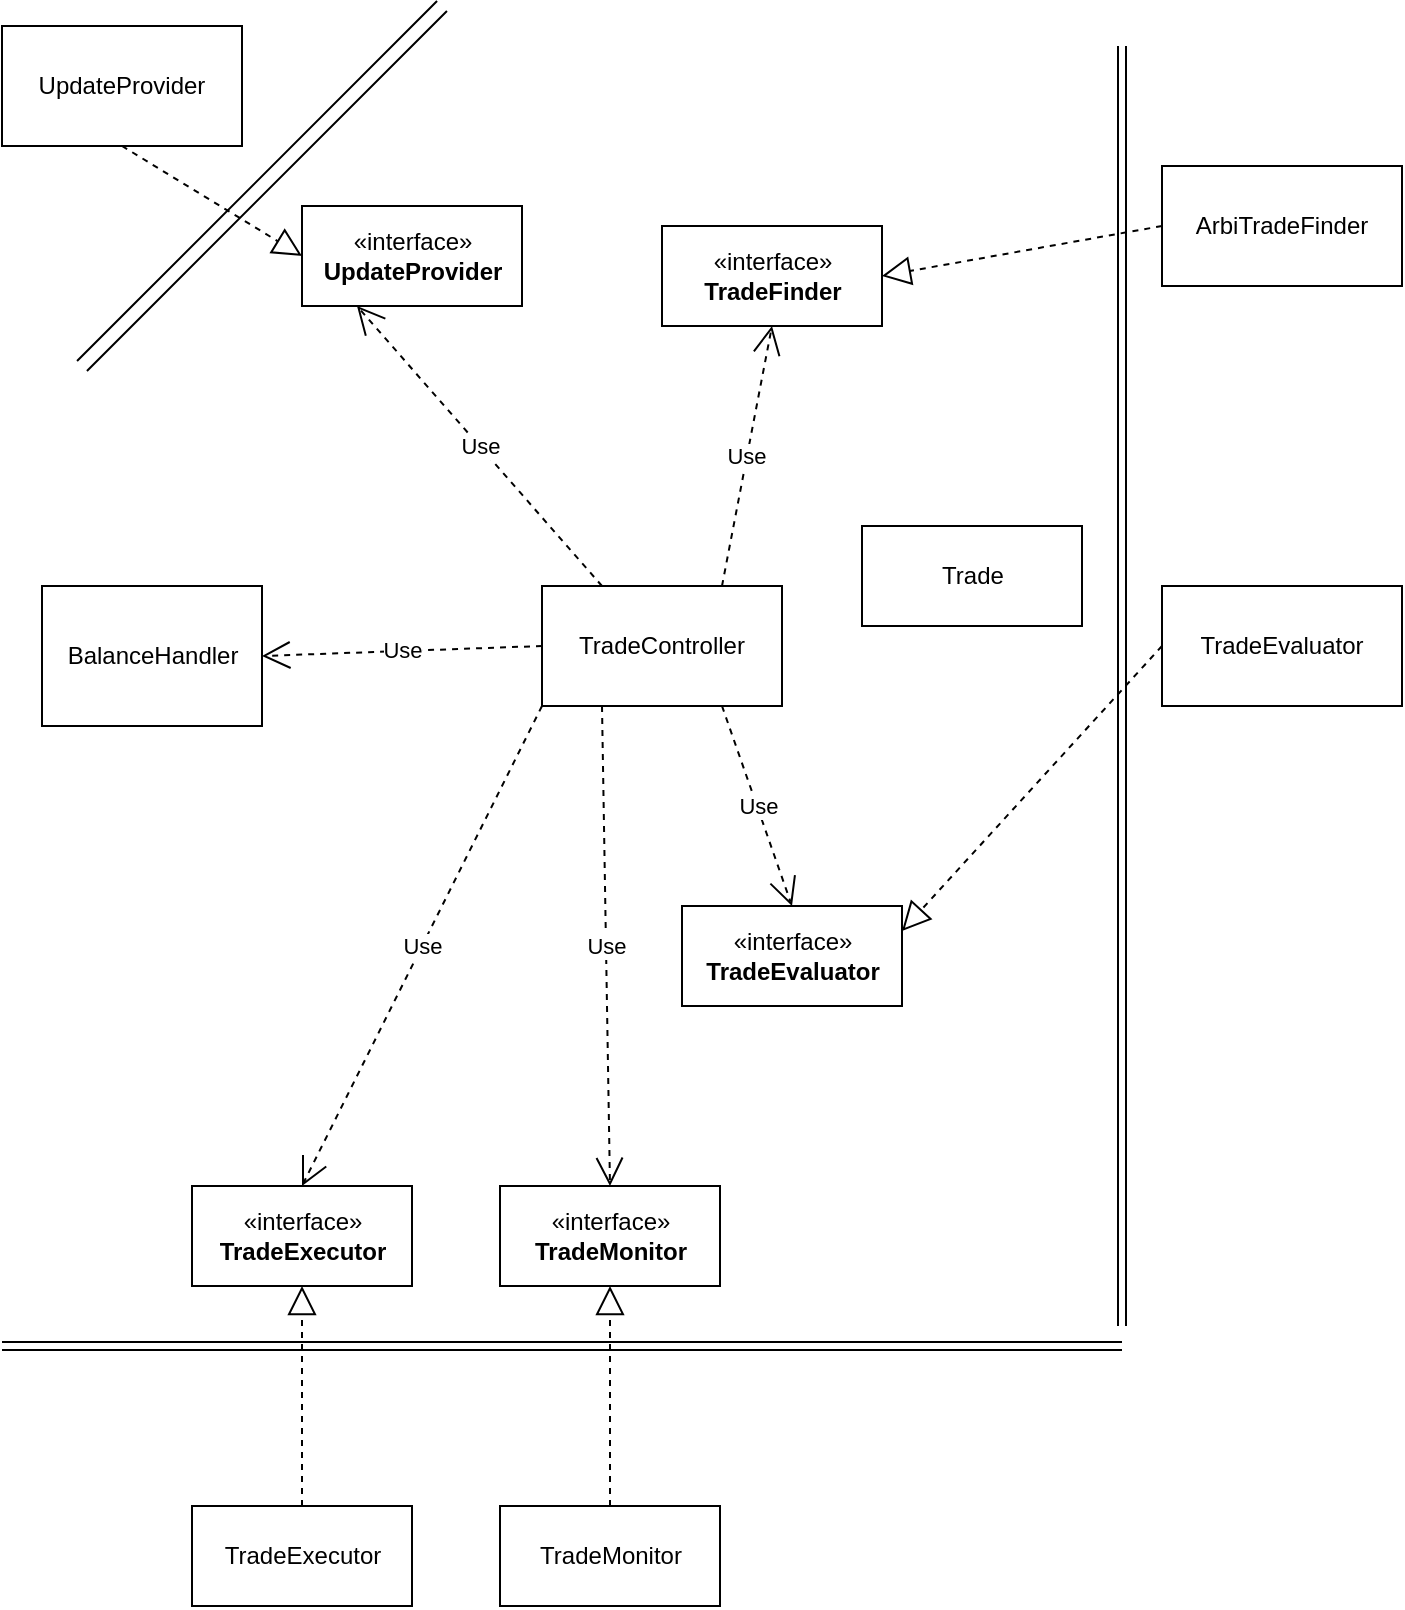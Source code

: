 <mxfile version="12.9.13" type="device"><diagram id="ARq4vRSF7WjX45Ff204h" name="Page-1"><mxGraphModel dx="1426" dy="745" grid="1" gridSize="10" guides="1" tooltips="1" connect="1" arrows="1" fold="1" page="1" pageScale="1" pageWidth="827" pageHeight="1169" math="0" shadow="0"><root><mxCell id="0"/><mxCell id="1" parent="0"/><mxCell id="rUV_kukmiHuWxKlmW7WH-1" value="UpdateProvider" style="rounded=0;whiteSpace=wrap;html=1;" vertex="1" parent="1"><mxGeometry x="110" y="120" width="120" height="60" as="geometry"/></mxCell><mxCell id="rUV_kukmiHuWxKlmW7WH-2" value="TradeController" style="rounded=0;whiteSpace=wrap;html=1;" vertex="1" parent="1"><mxGeometry x="380" y="400" width="120" height="60" as="geometry"/></mxCell><mxCell id="rUV_kukmiHuWxKlmW7WH-3" value="ArbiTradeFinder" style="rounded=0;whiteSpace=wrap;html=1;" vertex="1" parent="1"><mxGeometry x="690" y="190" width="120" height="60" as="geometry"/></mxCell><mxCell id="rUV_kukmiHuWxKlmW7WH-4" value="" style="shape=link;html=1;width=-7;" edge="1" parent="1"><mxGeometry width="50" height="50" relative="1" as="geometry"><mxPoint x="150" y="290" as="sourcePoint"/><mxPoint x="330" y="110" as="targetPoint"/><Array as="points"><mxPoint x="180" y="260"/></Array></mxGeometry></mxCell><mxCell id="rUV_kukmiHuWxKlmW7WH-5" value="«interface»&lt;br&gt;&lt;b&gt;UpdateProvider&lt;/b&gt;" style="html=1;" vertex="1" parent="1"><mxGeometry x="260" y="210" width="110" height="50" as="geometry"/></mxCell><mxCell id="rUV_kukmiHuWxKlmW7WH-6" value="" style="shape=link;html=1;" edge="1" parent="1"><mxGeometry width="50" height="50" relative="1" as="geometry"><mxPoint x="670" y="770" as="sourcePoint"/><mxPoint x="670" y="130" as="targetPoint"/></mxGeometry></mxCell><mxCell id="rUV_kukmiHuWxKlmW7WH-7" value="Use" style="endArrow=open;endSize=12;dashed=1;html=1;exitX=0.75;exitY=0;exitDx=0;exitDy=0;entryX=0.5;entryY=1;entryDx=0;entryDy=0;" edge="1" parent="1" source="rUV_kukmiHuWxKlmW7WH-2" target="rUV_kukmiHuWxKlmW7WH-18"><mxGeometry width="160" relative="1" as="geometry"><mxPoint x="460" y="360" as="sourcePoint"/><mxPoint x="480" y="290" as="targetPoint"/></mxGeometry></mxCell><mxCell id="rUV_kukmiHuWxKlmW7WH-10" value="Use" style="endArrow=open;endSize=12;dashed=1;html=1;exitX=0.25;exitY=0;exitDx=0;exitDy=0;entryX=0.25;entryY=1;entryDx=0;entryDy=0;" edge="1" parent="1" source="rUV_kukmiHuWxKlmW7WH-2" target="rUV_kukmiHuWxKlmW7WH-5"><mxGeometry width="160" relative="1" as="geometry"><mxPoint x="320" y="370" as="sourcePoint"/><mxPoint x="480" y="370" as="targetPoint"/></mxGeometry></mxCell><mxCell id="rUV_kukmiHuWxKlmW7WH-11" value="«interface»&lt;br&gt;&lt;b&gt;TradeExecutor&lt;/b&gt;" style="html=1;" vertex="1" parent="1"><mxGeometry x="205" y="700" width="110" height="50" as="geometry"/></mxCell><mxCell id="rUV_kukmiHuWxKlmW7WH-12" value="Use" style="endArrow=open;endSize=12;dashed=1;html=1;exitX=0.25;exitY=1;exitDx=0;exitDy=0;entryX=0.5;entryY=0;entryDx=0;entryDy=0;" edge="1" parent="1" source="rUV_kukmiHuWxKlmW7WH-2" target="rUV_kukmiHuWxKlmW7WH-25"><mxGeometry width="160" relative="1" as="geometry"><mxPoint x="320" y="410" as="sourcePoint"/><mxPoint x="297.5" y="270" as="targetPoint"/></mxGeometry></mxCell><mxCell id="rUV_kukmiHuWxKlmW7WH-13" value="BalanceHandler" style="html=1;" vertex="1" parent="1"><mxGeometry x="130" y="400" width="110" height="70" as="geometry"/></mxCell><mxCell id="rUV_kukmiHuWxKlmW7WH-14" value="" style="shape=link;html=1;" edge="1" parent="1"><mxGeometry width="50" height="50" relative="1" as="geometry"><mxPoint x="110" y="780" as="sourcePoint"/><mxPoint x="670" y="780" as="targetPoint"/></mxGeometry></mxCell><mxCell id="rUV_kukmiHuWxKlmW7WH-15" value="TradeExecutor" style="html=1;" vertex="1" parent="1"><mxGeometry x="205" y="860" width="110" height="50" as="geometry"/></mxCell><mxCell id="rUV_kukmiHuWxKlmW7WH-16" value="" style="endArrow=block;dashed=1;endFill=0;endSize=12;html=1;exitX=0.5;exitY=0;exitDx=0;exitDy=0;" edge="1" parent="1" source="rUV_kukmiHuWxKlmW7WH-15" target="rUV_kukmiHuWxKlmW7WH-11"><mxGeometry width="160" relative="1" as="geometry"><mxPoint x="370" y="840" as="sourcePoint"/><mxPoint x="530" y="840" as="targetPoint"/></mxGeometry></mxCell><mxCell id="rUV_kukmiHuWxKlmW7WH-17" value="" style="endArrow=block;dashed=1;endFill=0;endSize=12;html=1;exitX=0.5;exitY=1;exitDx=0;exitDy=0;entryX=0;entryY=0.5;entryDx=0;entryDy=0;" edge="1" parent="1" source="rUV_kukmiHuWxKlmW7WH-1" target="rUV_kukmiHuWxKlmW7WH-5"><mxGeometry width="160" relative="1" as="geometry"><mxPoint x="130" y="330" as="sourcePoint"/><mxPoint x="130" y="220" as="targetPoint"/></mxGeometry></mxCell><mxCell id="rUV_kukmiHuWxKlmW7WH-18" value="«interface»&lt;br&gt;&lt;b&gt;TradeFinder&lt;/b&gt;" style="html=1;" vertex="1" parent="1"><mxGeometry x="440" y="220" width="110" height="50" as="geometry"/></mxCell><mxCell id="rUV_kukmiHuWxKlmW7WH-19" value="" style="endArrow=block;dashed=1;endFill=0;endSize=12;html=1;exitX=0;exitY=0.5;exitDx=0;exitDy=0;entryX=1;entryY=0.5;entryDx=0;entryDy=0;" edge="1" parent="1" source="rUV_kukmiHuWxKlmW7WH-3" target="rUV_kukmiHuWxKlmW7WH-18"><mxGeometry width="160" relative="1" as="geometry"><mxPoint x="180" y="190" as="sourcePoint"/><mxPoint x="270" y="245" as="targetPoint"/></mxGeometry></mxCell><mxCell id="rUV_kukmiHuWxKlmW7WH-20" value="«interface»&lt;br&gt;&lt;b&gt;TradeEvaluator&lt;/b&gt;" style="html=1;" vertex="1" parent="1"><mxGeometry x="450" y="560" width="110" height="50" as="geometry"/></mxCell><mxCell id="rUV_kukmiHuWxKlmW7WH-21" value="Use" style="endArrow=open;endSize=12;dashed=1;html=1;exitX=0.75;exitY=1;exitDx=0;exitDy=0;entryX=0.5;entryY=0;entryDx=0;entryDy=0;" edge="1" parent="1" source="rUV_kukmiHuWxKlmW7WH-2" target="rUV_kukmiHuWxKlmW7WH-20"><mxGeometry width="160" relative="1" as="geometry"><mxPoint x="480" y="410" as="sourcePoint"/><mxPoint x="505" y="280" as="targetPoint"/></mxGeometry></mxCell><mxCell id="rUV_kukmiHuWxKlmW7WH-22" value="TradeEvaluator" style="rounded=0;whiteSpace=wrap;html=1;" vertex="1" parent="1"><mxGeometry x="690" y="400" width="120" height="60" as="geometry"/></mxCell><mxCell id="rUV_kukmiHuWxKlmW7WH-23" value="" style="endArrow=block;dashed=1;endFill=0;endSize=12;html=1;exitX=0;exitY=0.5;exitDx=0;exitDy=0;entryX=1;entryY=0.25;entryDx=0;entryDy=0;" edge="1" parent="1" source="rUV_kukmiHuWxKlmW7WH-22" target="rUV_kukmiHuWxKlmW7WH-20"><mxGeometry width="160" relative="1" as="geometry"><mxPoint x="700" y="230" as="sourcePoint"/><mxPoint x="560" y="255" as="targetPoint"/></mxGeometry></mxCell><mxCell id="rUV_kukmiHuWxKlmW7WH-24" value="Use" style="endArrow=open;endSize=12;dashed=1;html=1;entryX=1;entryY=0.5;entryDx=0;entryDy=0;exitX=0;exitY=0.5;exitDx=0;exitDy=0;" edge="1" parent="1" source="rUV_kukmiHuWxKlmW7WH-2" target="rUV_kukmiHuWxKlmW7WH-13"><mxGeometry width="160" relative="1" as="geometry"><mxPoint x="370" y="430" as="sourcePoint"/><mxPoint x="297.5" y="270" as="targetPoint"/></mxGeometry></mxCell><mxCell id="rUV_kukmiHuWxKlmW7WH-25" value="«interface»&lt;br&gt;&lt;b&gt;TradeMonitor&lt;/b&gt;" style="html=1;" vertex="1" parent="1"><mxGeometry x="359" y="700" width="110" height="50" as="geometry"/></mxCell><mxCell id="rUV_kukmiHuWxKlmW7WH-26" value="TradeMonitor" style="html=1;" vertex="1" parent="1"><mxGeometry x="359" y="860" width="110" height="50" as="geometry"/></mxCell><mxCell id="rUV_kukmiHuWxKlmW7WH-28" value="" style="endArrow=block;dashed=1;endFill=0;endSize=12;html=1;exitX=0.5;exitY=0;exitDx=0;exitDy=0;entryX=0.5;entryY=1;entryDx=0;entryDy=0;" edge="1" parent="1" source="rUV_kukmiHuWxKlmW7WH-26" target="rUV_kukmiHuWxKlmW7WH-25"><mxGeometry width="160" relative="1" as="geometry"><mxPoint x="420" y="860" as="sourcePoint"/><mxPoint x="420" y="750" as="targetPoint"/></mxGeometry></mxCell><mxCell id="rUV_kukmiHuWxKlmW7WH-29" value="Use" style="endArrow=open;endSize=12;dashed=1;html=1;exitX=0;exitY=1;exitDx=0;exitDy=0;entryX=0.5;entryY=0;entryDx=0;entryDy=0;" edge="1" parent="1" source="rUV_kukmiHuWxKlmW7WH-2" target="rUV_kukmiHuWxKlmW7WH-11"><mxGeometry width="160" relative="1" as="geometry"><mxPoint x="420" y="470" as="sourcePoint"/><mxPoint x="424" y="710" as="targetPoint"/></mxGeometry></mxCell><mxCell id="rUV_kukmiHuWxKlmW7WH-30" value="Trade" style="html=1;" vertex="1" parent="1"><mxGeometry x="540" y="370" width="110" height="50" as="geometry"/></mxCell></root></mxGraphModel></diagram></mxfile>
